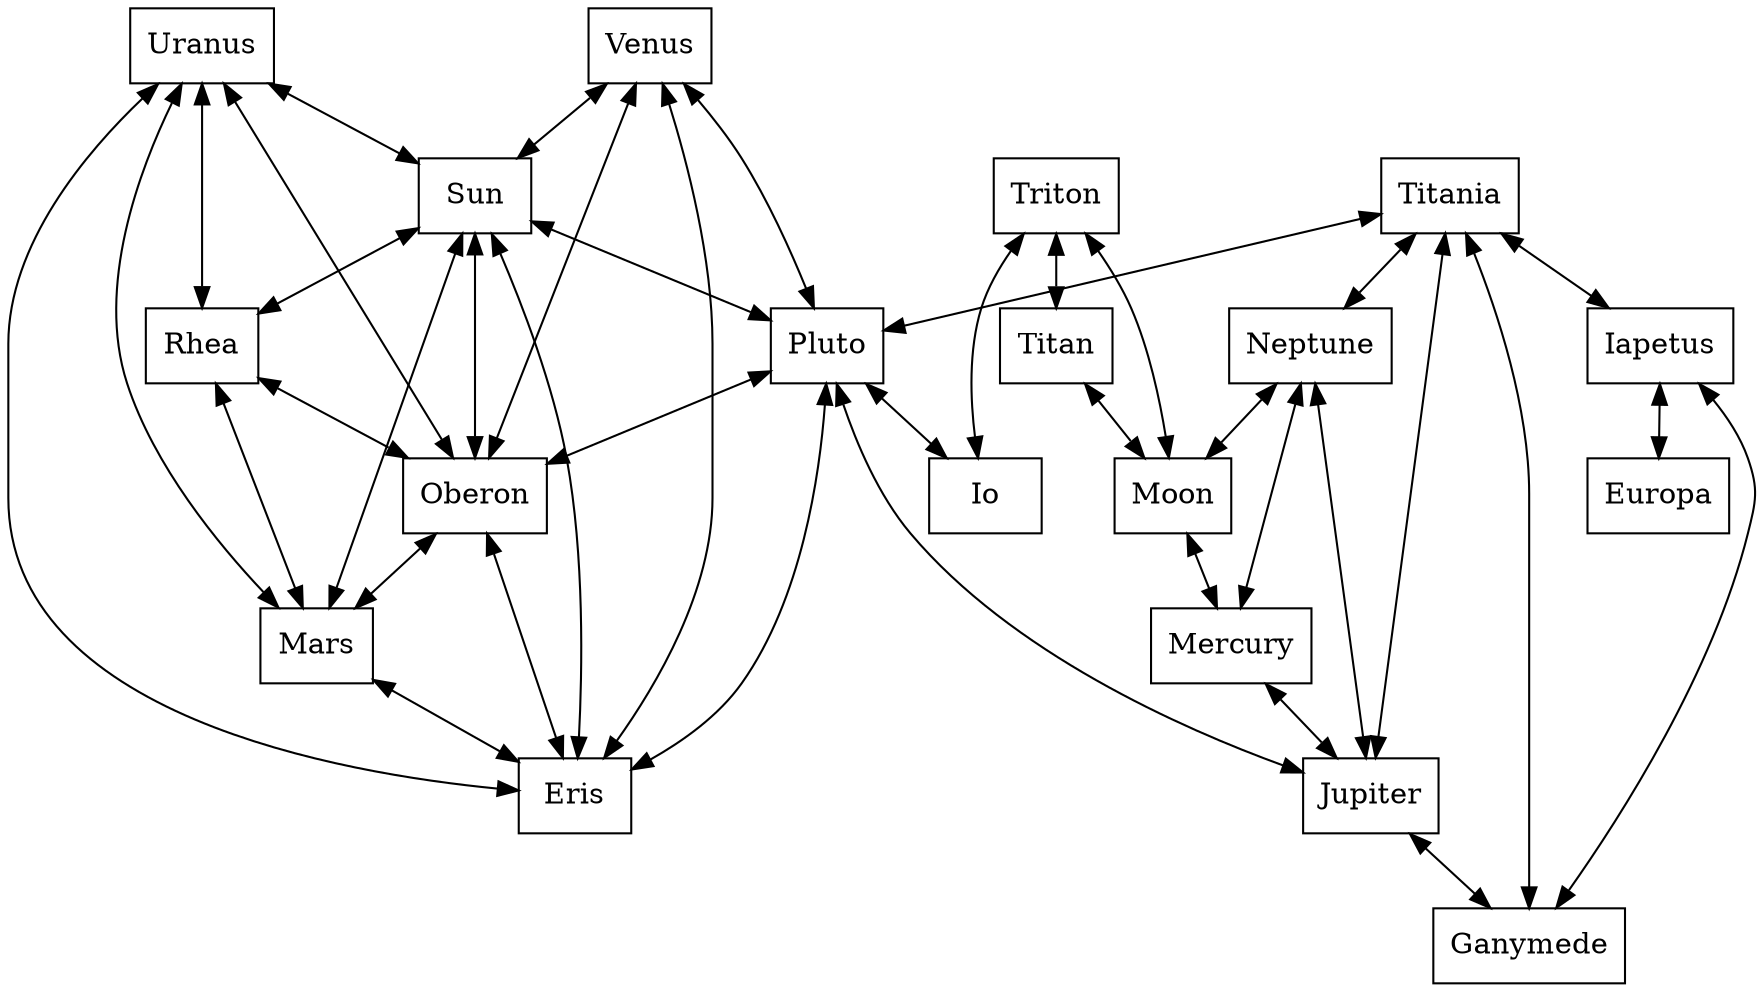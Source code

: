 digraph G {
  Eris [fillcolor="#0003E8", label="Eris", shape=box, ];
  Neptune [fillcolor="#0003E8", label="Neptune", shape=box, ];
  Mercury [fillcolor="#0003E8", label="Mercury", shape=box, ];
  Uranus [fillcolor="#0003E8", label="Uranus", shape=box, ];
  Ganymede [fillcolor="#0003E8", label="Ganymede", shape=box, ];
  Rhea [fillcolor="#0003E8", label="Rhea", shape=box, ];
  Titan [fillcolor="#0003E8", label="Titan", shape=box, ];
  Moon [fillcolor="#0003E8", label="Moon", shape=box, ];
  Sun [fillcolor="#0003E8", label="Sun", shape=box, ];
  Oberon [fillcolor="#0003E8", label="Oberon", shape=box, ];
  Venus [fillcolor="#0003E8", label="Venus", shape=box, ];
  Iapetus [fillcolor="#0003E8", label="Iapetus", shape=box, ];
  Titania [fillcolor="#0003E8", label="Titania", shape=box, ];
  Jupiter [fillcolor="#0003E8", label="Jupiter", shape=box, ];
  Europa [fillcolor="#0003E8", label="Europa", shape=box, ];
  Pluto [fillcolor="#0003E8", label="Pluto", shape=box, ];
  Mars [fillcolor="#0003E8", label="Mars", shape=box, ];
  Io [fillcolor="#0003E8", label="Io", shape=box, ];
  Triton [fillcolor="#0003E8", label="Triton", shape=box, ];
  
  
  Neptune -> Jupiter [dir=both, ];
  Neptune -> Mercury [dir=both, ];
  Neptune -> Moon [dir=both, ];
  Mercury -> Jupiter [dir=both, ];
  Uranus -> Eris [dir=both, ];
  Uranus -> Mars [dir=both, ];
  Uranus -> Oberon [dir=both, ];
  Uranus -> Rhea [dir=both, ];
  Uranus -> Sun [dir=both, ];
  Rhea -> Mars [dir=both, ];
  Rhea -> Oberon [dir=both, ];
  Titan -> Moon [dir=both, ];
  Moon -> Mercury [dir=both, ];
  Sun -> Eris [dir=both, ];
  Sun -> Mars [dir=both, ];
  Sun -> Oberon [dir=both, ];
  Sun -> Pluto [dir=both, ];
  Sun -> Rhea [dir=both, ];
  Oberon -> Eris [dir=both, ];
  Oberon -> Mars [dir=both, ];
  Venus -> Eris [dir=both, ];
  Venus -> Oberon [dir=both, ];
  Venus -> Pluto [dir=both, ];
  Venus -> Sun [dir=both, ];
  Iapetus -> Europa [dir=both, ];
  Iapetus -> Ganymede [dir=both, ];
  Titania -> Ganymede [dir=both, ];
  Titania -> Iapetus [dir=both, ];
  Titania -> Jupiter [dir=both, ];
  Titania -> Neptune [dir=both, ];
  Titania -> Pluto [dir=both, ];
  Jupiter -> Ganymede [dir=both, ];
  Pluto -> Eris [dir=both, ];
  Pluto -> Io [dir=both, ];
  Pluto -> Jupiter [dir=both, ];
  Pluto -> Oberon [dir=both, ];
  Mars -> Eris [dir=both, ];
  Triton -> Io [dir=both, ];
  Triton -> Moon [dir=both, ];
  Triton -> Titan [dir=both, ];
  
  }